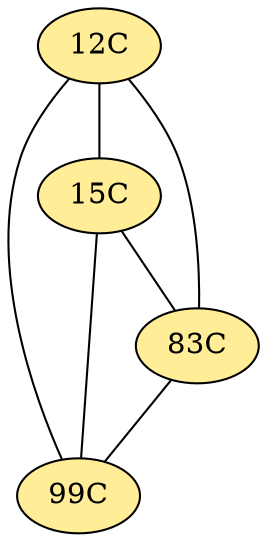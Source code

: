 // The Round Table
graph {
	"12C" [fillcolor="#FFED97" style=radial]
	"99C" [fillcolor="#FFED97" style=radial]
	"12C" -- "99C" [penwidth=1]
	"12C" [fillcolor="#FFED97" style=radial]
	"15C" [fillcolor="#FFED97" style=radial]
	"12C" -- "15C" [penwidth=1]
	"12C" [fillcolor="#FFED97" style=radial]
	"83C" [fillcolor="#FFED97" style=radial]
	"12C" -- "83C" [penwidth=1]
	"15C" [fillcolor="#FFED97" style=radial]
	"83C" [fillcolor="#FFED97" style=radial]
	"15C" -- "83C" [penwidth=1]
	"15C" [fillcolor="#FFED97" style=radial]
	"99C" [fillcolor="#FFED97" style=radial]
	"15C" -- "99C" [penwidth=1]
	"83C" [fillcolor="#FFED97" style=radial]
	"99C" [fillcolor="#FFED97" style=radial]
	"83C" -- "99C" [penwidth=1]
}

